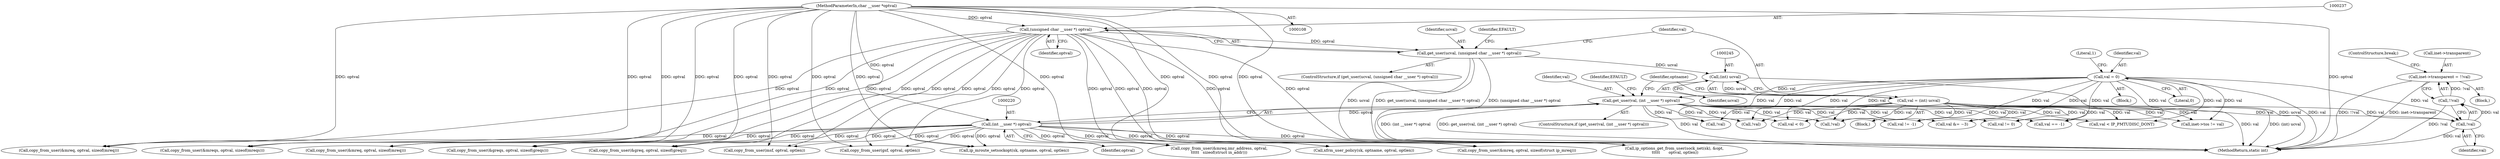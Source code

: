 digraph "0_linux_f6d8bd051c391c1c0458a30b2a7abcd939329259_26@pointer" {
"1001687" [label="(Call,inet->transparent = !!val)"];
"1001691" [label="(Call,!!val)"];
"1001692" [label="(Call,!val)"];
"1000217" [label="(Call,get_user(val, (int __user *) optval))"];
"1000121" [label="(Call,val = 0)"];
"1000219" [label="(Call,(int __user *) optval)"];
"1000112" [label="(MethodParameterIn,char __user *optval)"];
"1000242" [label="(Call,val = (int) ucval)"];
"1000244" [label="(Call,(int) ucval)"];
"1000234" [label="(Call,get_user(ucval, (unsigned char __user *) optval))"];
"1000236" [label="(Call,(unsigned char __user *) optval)"];
"1000699" [label="(Call,copy_from_user(&mreq, optval, sizeof(mreq)))"];
"1000607" [label="(Call,!val)"];
"1000241" [label="(Identifier,EFAULT)"];
"1001011" [label="(Call,copy_from_user(&mreqs, optval, sizeof(mreqs)))"];
"1001703" [label="(Call,val < 0)"];
"1001687" [label="(Call,inet->transparent = !!val)"];
"1000114" [label="(Block,)"];
"1000865" [label="(Call,copy_from_user(&mreq, optval, sizeof(mreq)))"];
"1000263" [label="(Block,)"];
"1000221" [label="(Identifier,optval)"];
"1000665" [label="(Call,!val)"];
"1001208" [label="(Call,copy_from_user(&greqs, optval, sizeof(greqs)))"];
"1000217" [label="(Call,get_user(val, (int __user *) optval))"];
"1000224" [label="(Identifier,EFAULT)"];
"1000523" [label="(Call,val != -1)"];
"1001131" [label="(Call,copy_from_user(&greq, optval, sizeof(greq)))"];
"1000123" [label="(Literal,0)"];
"1000484" [label="(Call,val &= ~3)"];
"1000219" [label="(Call,(int __user *) optval)"];
"1000216" [label="(ControlStructure,if (get_user(val, (int __user *) optval)))"];
"1001691" [label="(Call,!!val)"];
"1001693" [label="(Identifier,val)"];
"1001614" [label="(Call,val != 0)"];
"1001694" [label="(ControlStructure,break;)"];
"1000243" [label="(Identifier,val)"];
"1000246" [label="(Identifier,ucval)"];
"1000632" [label="(Call,val == -1)"];
"1000944" [label="(Call,copy_from_user(msf, optval, optlen))"];
"1000234" [label="(Call,get_user(ucval, (unsigned char __user *) optval))"];
"1000235" [label="(Identifier,ucval)"];
"1000231" [label="(Block,)"];
"1000112" [label="(MethodParameterIn,char __user *optval)"];
"1001436" [label="(Call,copy_from_user(gsf, optval, optlen))"];
"1001692" [label="(Call,!val)"];
"1000238" [label="(Identifier,optval)"];
"1000251" [label="(Call,ip_mroute_setsockopt(sk, optname, optval, optlen))"];
"1000244" [label="(Call,(int) ucval)"];
"1000720" [label="(Call,copy_from_user(&mreq.imr_address, optval,\n\t\t\t\t\t   sizeof(struct in_addr)))"];
"1000236" [label="(Call,(unsigned char __user *) optval)"];
"1000588" [label="(Call,val < IP_PMTUDISC_DONT)"];
"1000242" [label="(Call,val = (int) ucval)"];
"1000121" [label="(Call,val = 0)"];
"1000218" [label="(Identifier,val)"];
"1000129" [label="(Literal,1)"];
"1001688" [label="(Call,inet->transparent)"];
"1000249" [label="(Identifier,optname)"];
"1000122" [label="(Identifier,val)"];
"1001665" [label="(Call,xfrm_user_policy(sk, optname, optval, optlen))"];
"1000881" [label="(Call,copy_from_user(&mreq, optval, sizeof(struct ip_mreq)))"];
"1001732" [label="(MethodReturn,static int)"];
"1000495" [label="(Call,inet->tos != val)"];
"1000233" [label="(ControlStructure,if (get_user(ucval, (unsigned char __user *) optval)))"];
"1001649" [label="(Call,!val)"];
"1000278" [label="(Call,ip_options_get_from_user(sock_net(sk), &opt,\n \t\t\t\t\t       optval, optlen))"];
"1001687" -> "1000263"  [label="AST: "];
"1001687" -> "1001691"  [label="CFG: "];
"1001688" -> "1001687"  [label="AST: "];
"1001691" -> "1001687"  [label="AST: "];
"1001694" -> "1001687"  [label="CFG: "];
"1001687" -> "1001732"  [label="DDG: !!val"];
"1001687" -> "1001732"  [label="DDG: inet->transparent"];
"1001691" -> "1001687"  [label="DDG: !val"];
"1001691" -> "1001692"  [label="CFG: "];
"1001692" -> "1001691"  [label="AST: "];
"1001691" -> "1001732"  [label="DDG: !val"];
"1001692" -> "1001691"  [label="DDG: val"];
"1001692" -> "1001693"  [label="CFG: "];
"1001693" -> "1001692"  [label="AST: "];
"1001692" -> "1001732"  [label="DDG: val"];
"1000217" -> "1001692"  [label="DDG: val"];
"1000121" -> "1001692"  [label="DDG: val"];
"1000242" -> "1001692"  [label="DDG: val"];
"1000217" -> "1000216"  [label="AST: "];
"1000217" -> "1000219"  [label="CFG: "];
"1000218" -> "1000217"  [label="AST: "];
"1000219" -> "1000217"  [label="AST: "];
"1000224" -> "1000217"  [label="CFG: "];
"1000249" -> "1000217"  [label="CFG: "];
"1000217" -> "1001732"  [label="DDG: (int __user *) optval"];
"1000217" -> "1001732"  [label="DDG: get_user(val, (int __user *) optval)"];
"1000217" -> "1001732"  [label="DDG: val"];
"1000121" -> "1000217"  [label="DDG: val"];
"1000219" -> "1000217"  [label="DDG: optval"];
"1000217" -> "1000484"  [label="DDG: val"];
"1000217" -> "1000495"  [label="DDG: val"];
"1000217" -> "1000523"  [label="DDG: val"];
"1000217" -> "1000588"  [label="DDG: val"];
"1000217" -> "1000607"  [label="DDG: val"];
"1000217" -> "1000632"  [label="DDG: val"];
"1000217" -> "1000665"  [label="DDG: val"];
"1000217" -> "1001614"  [label="DDG: val"];
"1000217" -> "1001649"  [label="DDG: val"];
"1000217" -> "1001703"  [label="DDG: val"];
"1000121" -> "1000114"  [label="AST: "];
"1000121" -> "1000123"  [label="CFG: "];
"1000122" -> "1000121"  [label="AST: "];
"1000123" -> "1000121"  [label="AST: "];
"1000129" -> "1000121"  [label="CFG: "];
"1000121" -> "1001732"  [label="DDG: val"];
"1000121" -> "1000484"  [label="DDG: val"];
"1000121" -> "1000495"  [label="DDG: val"];
"1000121" -> "1000523"  [label="DDG: val"];
"1000121" -> "1000588"  [label="DDG: val"];
"1000121" -> "1000607"  [label="DDG: val"];
"1000121" -> "1000632"  [label="DDG: val"];
"1000121" -> "1000665"  [label="DDG: val"];
"1000121" -> "1001614"  [label="DDG: val"];
"1000121" -> "1001649"  [label="DDG: val"];
"1000121" -> "1001703"  [label="DDG: val"];
"1000219" -> "1000221"  [label="CFG: "];
"1000220" -> "1000219"  [label="AST: "];
"1000221" -> "1000219"  [label="AST: "];
"1000219" -> "1001732"  [label="DDG: optval"];
"1000112" -> "1000219"  [label="DDG: optval"];
"1000219" -> "1000251"  [label="DDG: optval"];
"1000219" -> "1000278"  [label="DDG: optval"];
"1000219" -> "1000699"  [label="DDG: optval"];
"1000219" -> "1000720"  [label="DDG: optval"];
"1000219" -> "1000865"  [label="DDG: optval"];
"1000219" -> "1000881"  [label="DDG: optval"];
"1000219" -> "1000944"  [label="DDG: optval"];
"1000219" -> "1001011"  [label="DDG: optval"];
"1000219" -> "1001131"  [label="DDG: optval"];
"1000219" -> "1001208"  [label="DDG: optval"];
"1000219" -> "1001436"  [label="DDG: optval"];
"1000219" -> "1001665"  [label="DDG: optval"];
"1000112" -> "1000108"  [label="AST: "];
"1000112" -> "1001732"  [label="DDG: optval"];
"1000112" -> "1000236"  [label="DDG: optval"];
"1000112" -> "1000251"  [label="DDG: optval"];
"1000112" -> "1000278"  [label="DDG: optval"];
"1000112" -> "1000699"  [label="DDG: optval"];
"1000112" -> "1000720"  [label="DDG: optval"];
"1000112" -> "1000865"  [label="DDG: optval"];
"1000112" -> "1000881"  [label="DDG: optval"];
"1000112" -> "1000944"  [label="DDG: optval"];
"1000112" -> "1001011"  [label="DDG: optval"];
"1000112" -> "1001131"  [label="DDG: optval"];
"1000112" -> "1001208"  [label="DDG: optval"];
"1000112" -> "1001436"  [label="DDG: optval"];
"1000112" -> "1001665"  [label="DDG: optval"];
"1000242" -> "1000231"  [label="AST: "];
"1000242" -> "1000244"  [label="CFG: "];
"1000243" -> "1000242"  [label="AST: "];
"1000244" -> "1000242"  [label="AST: "];
"1000249" -> "1000242"  [label="CFG: "];
"1000242" -> "1001732"  [label="DDG: (int) ucval"];
"1000242" -> "1001732"  [label="DDG: val"];
"1000244" -> "1000242"  [label="DDG: ucval"];
"1000242" -> "1000484"  [label="DDG: val"];
"1000242" -> "1000495"  [label="DDG: val"];
"1000242" -> "1000523"  [label="DDG: val"];
"1000242" -> "1000588"  [label="DDG: val"];
"1000242" -> "1000607"  [label="DDG: val"];
"1000242" -> "1000632"  [label="DDG: val"];
"1000242" -> "1000665"  [label="DDG: val"];
"1000242" -> "1001614"  [label="DDG: val"];
"1000242" -> "1001649"  [label="DDG: val"];
"1000242" -> "1001703"  [label="DDG: val"];
"1000244" -> "1000246"  [label="CFG: "];
"1000245" -> "1000244"  [label="AST: "];
"1000246" -> "1000244"  [label="AST: "];
"1000244" -> "1001732"  [label="DDG: ucval"];
"1000234" -> "1000244"  [label="DDG: ucval"];
"1000234" -> "1000233"  [label="AST: "];
"1000234" -> "1000236"  [label="CFG: "];
"1000235" -> "1000234"  [label="AST: "];
"1000236" -> "1000234"  [label="AST: "];
"1000241" -> "1000234"  [label="CFG: "];
"1000243" -> "1000234"  [label="CFG: "];
"1000234" -> "1001732"  [label="DDG: (unsigned char __user *) optval"];
"1000234" -> "1001732"  [label="DDG: ucval"];
"1000234" -> "1001732"  [label="DDG: get_user(ucval, (unsigned char __user *) optval)"];
"1000236" -> "1000234"  [label="DDG: optval"];
"1000236" -> "1000238"  [label="CFG: "];
"1000237" -> "1000236"  [label="AST: "];
"1000238" -> "1000236"  [label="AST: "];
"1000236" -> "1001732"  [label="DDG: optval"];
"1000236" -> "1000251"  [label="DDG: optval"];
"1000236" -> "1000278"  [label="DDG: optval"];
"1000236" -> "1000699"  [label="DDG: optval"];
"1000236" -> "1000720"  [label="DDG: optval"];
"1000236" -> "1000865"  [label="DDG: optval"];
"1000236" -> "1000881"  [label="DDG: optval"];
"1000236" -> "1000944"  [label="DDG: optval"];
"1000236" -> "1001011"  [label="DDG: optval"];
"1000236" -> "1001131"  [label="DDG: optval"];
"1000236" -> "1001208"  [label="DDG: optval"];
"1000236" -> "1001436"  [label="DDG: optval"];
"1000236" -> "1001665"  [label="DDG: optval"];
}
